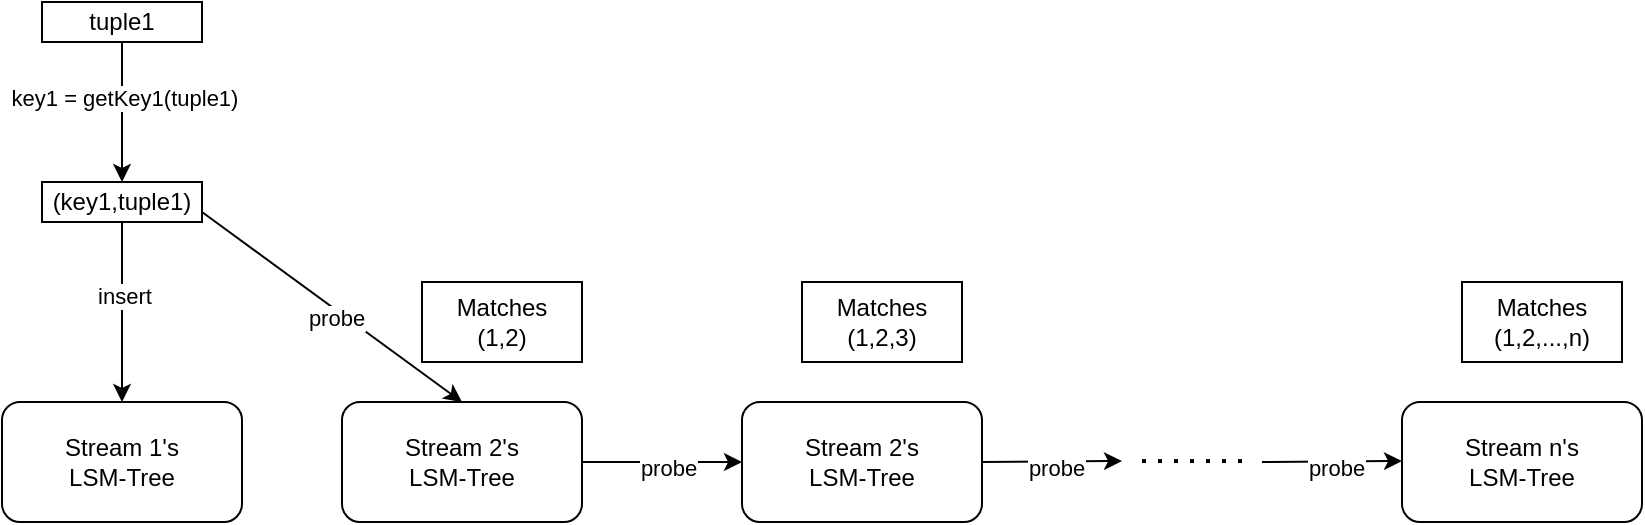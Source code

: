 <mxfile version="22.0.4" type="github">
  <diagram name="第 1 页" id="E1xqAoynhQZB6YTEvSdn">
    <mxGraphModel dx="1026" dy="661" grid="1" gridSize="10" guides="1" tooltips="1" connect="1" arrows="1" fold="1" page="1" pageScale="1" pageWidth="827" pageHeight="1169" math="0" shadow="0">
      <root>
        <mxCell id="0" />
        <mxCell id="1" parent="0" />
        <mxCell id="flCKQIhOCsDCRdV_kYDA-1" value="Stream 1&#39;s&lt;br&gt;LSM-Tree" style="rounded=1;whiteSpace=wrap;html=1;" vertex="1" parent="1">
          <mxGeometry x="60" y="230" width="120" height="60" as="geometry" />
        </mxCell>
        <mxCell id="flCKQIhOCsDCRdV_kYDA-2" value="Stream 2&#39;s&lt;br&gt;LSM-Tree" style="rounded=1;whiteSpace=wrap;html=1;" vertex="1" parent="1">
          <mxGeometry x="230" y="230" width="120" height="60" as="geometry" />
        </mxCell>
        <mxCell id="flCKQIhOCsDCRdV_kYDA-3" value="Stream 2&#39;s&lt;br&gt;LSM-Tree" style="rounded=1;whiteSpace=wrap;html=1;" vertex="1" parent="1">
          <mxGeometry x="430" y="230" width="120" height="60" as="geometry" />
        </mxCell>
        <mxCell id="flCKQIhOCsDCRdV_kYDA-4" value="Stream n&#39;s&lt;br&gt;LSM-Tree" style="rounded=1;whiteSpace=wrap;html=1;" vertex="1" parent="1">
          <mxGeometry x="760" y="230" width="120" height="60" as="geometry" />
        </mxCell>
        <mxCell id="flCKQIhOCsDCRdV_kYDA-5" value="(key1,tuple1)" style="rounded=0;whiteSpace=wrap;html=1;" vertex="1" parent="1">
          <mxGeometry x="80" y="120" width="80" height="20" as="geometry" />
        </mxCell>
        <mxCell id="flCKQIhOCsDCRdV_kYDA-9" value="" style="endArrow=classic;html=1;rounded=0;exitX=1;exitY=0.75;exitDx=0;exitDy=0;entryX=0.5;entryY=0;entryDx=0;entryDy=0;" edge="1" parent="1" source="flCKQIhOCsDCRdV_kYDA-5" target="flCKQIhOCsDCRdV_kYDA-2">
          <mxGeometry width="50" height="50" relative="1" as="geometry">
            <mxPoint x="390" y="370" as="sourcePoint" />
            <mxPoint x="150" y="140" as="targetPoint" />
          </mxGeometry>
        </mxCell>
        <mxCell id="flCKQIhOCsDCRdV_kYDA-12" value="probe" style="edgeLabel;html=1;align=center;verticalAlign=middle;resizable=0;points=[];" vertex="1" connectable="0" parent="flCKQIhOCsDCRdV_kYDA-9">
          <mxGeometry x="0.06" y="-4" relative="1" as="geometry">
            <mxPoint y="-1" as="offset" />
          </mxGeometry>
        </mxCell>
        <mxCell id="flCKQIhOCsDCRdV_kYDA-14" value="" style="endArrow=classic;html=1;rounded=0;exitX=1;exitY=0.5;exitDx=0;exitDy=0;entryX=0;entryY=0.5;entryDx=0;entryDy=0;" edge="1" parent="1" source="flCKQIhOCsDCRdV_kYDA-2" target="flCKQIhOCsDCRdV_kYDA-3">
          <mxGeometry width="50" height="50" relative="1" as="geometry">
            <mxPoint x="160" y="165" as="sourcePoint" />
            <mxPoint x="300" y="240" as="targetPoint" />
          </mxGeometry>
        </mxCell>
        <mxCell id="flCKQIhOCsDCRdV_kYDA-15" value="probe" style="edgeLabel;html=1;align=center;verticalAlign=middle;resizable=0;points=[];" vertex="1" connectable="0" parent="flCKQIhOCsDCRdV_kYDA-14">
          <mxGeometry x="0.06" y="-4" relative="1" as="geometry">
            <mxPoint y="-1" as="offset" />
          </mxGeometry>
        </mxCell>
        <mxCell id="flCKQIhOCsDCRdV_kYDA-18" value="Matches&lt;br&gt;(1,2)" style="whiteSpace=wrap;html=1;" vertex="1" parent="1">
          <mxGeometry x="270" y="170" width="80" height="40" as="geometry" />
        </mxCell>
        <mxCell id="flCKQIhOCsDCRdV_kYDA-19" value="Matches&lt;br&gt;(1,2,3)" style="whiteSpace=wrap;html=1;" vertex="1" parent="1">
          <mxGeometry x="460" y="170" width="80" height="40" as="geometry" />
        </mxCell>
        <mxCell id="flCKQIhOCsDCRdV_kYDA-20" value="" style="endArrow=classic;html=1;rounded=0;entryX=0;entryY=0.5;entryDx=0;entryDy=0;" edge="1" parent="1">
          <mxGeometry width="50" height="50" relative="1" as="geometry">
            <mxPoint x="550" y="260" as="sourcePoint" />
            <mxPoint x="620" y="259.5" as="targetPoint" />
          </mxGeometry>
        </mxCell>
        <mxCell id="flCKQIhOCsDCRdV_kYDA-21" value="probe" style="edgeLabel;html=1;align=center;verticalAlign=middle;resizable=0;points=[];" vertex="1" connectable="0" parent="flCKQIhOCsDCRdV_kYDA-20">
          <mxGeometry x="0.06" y="-4" relative="1" as="geometry">
            <mxPoint y="-1" as="offset" />
          </mxGeometry>
        </mxCell>
        <mxCell id="flCKQIhOCsDCRdV_kYDA-23" value="" style="endArrow=none;dashed=1;html=1;dashPattern=1 3;strokeWidth=2;rounded=0;" edge="1" parent="1">
          <mxGeometry width="50" height="50" relative="1" as="geometry">
            <mxPoint x="630" y="259.5" as="sourcePoint" />
            <mxPoint x="680" y="259.5" as="targetPoint" />
          </mxGeometry>
        </mxCell>
        <mxCell id="flCKQIhOCsDCRdV_kYDA-24" value="" style="endArrow=classic;html=1;rounded=0;entryX=0;entryY=0.5;entryDx=0;entryDy=0;" edge="1" parent="1">
          <mxGeometry width="50" height="50" relative="1" as="geometry">
            <mxPoint x="690" y="260" as="sourcePoint" />
            <mxPoint x="760" y="259.5" as="targetPoint" />
          </mxGeometry>
        </mxCell>
        <mxCell id="flCKQIhOCsDCRdV_kYDA-25" value="probe" style="edgeLabel;html=1;align=center;verticalAlign=middle;resizable=0;points=[];" vertex="1" connectable="0" parent="flCKQIhOCsDCRdV_kYDA-24">
          <mxGeometry x="0.06" y="-4" relative="1" as="geometry">
            <mxPoint y="-1" as="offset" />
          </mxGeometry>
        </mxCell>
        <mxCell id="flCKQIhOCsDCRdV_kYDA-26" value="Matches&lt;br&gt;(1,2,...,n)" style="whiteSpace=wrap;html=1;" vertex="1" parent="1">
          <mxGeometry x="790" y="170" width="80" height="40" as="geometry" />
        </mxCell>
        <mxCell id="flCKQIhOCsDCRdV_kYDA-28" value="" style="endArrow=classic;html=1;rounded=0;exitX=0.5;exitY=1;exitDx=0;exitDy=0;entryX=0.5;entryY=0;entryDx=0;entryDy=0;" edge="1" parent="1" source="flCKQIhOCsDCRdV_kYDA-5" target="flCKQIhOCsDCRdV_kYDA-1">
          <mxGeometry width="50" height="50" relative="1" as="geometry">
            <mxPoint x="390" y="370" as="sourcePoint" />
            <mxPoint x="440" y="320" as="targetPoint" />
          </mxGeometry>
        </mxCell>
        <mxCell id="flCKQIhOCsDCRdV_kYDA-29" value="insert" style="edgeLabel;html=1;align=center;verticalAlign=middle;resizable=0;points=[];" vertex="1" connectable="0" parent="flCKQIhOCsDCRdV_kYDA-28">
          <mxGeometry x="-0.183" y="1" relative="1" as="geometry">
            <mxPoint as="offset" />
          </mxGeometry>
        </mxCell>
        <mxCell id="flCKQIhOCsDCRdV_kYDA-30" value="tuple1" style="rounded=0;whiteSpace=wrap;html=1;" vertex="1" parent="1">
          <mxGeometry x="80" y="30" width="80" height="20" as="geometry" />
        </mxCell>
        <mxCell id="flCKQIhOCsDCRdV_kYDA-32" value="" style="endArrow=classic;html=1;rounded=0;exitX=0.5;exitY=1;exitDx=0;exitDy=0;entryX=0.5;entryY=0;entryDx=0;entryDy=0;" edge="1" parent="1" source="flCKQIhOCsDCRdV_kYDA-30" target="flCKQIhOCsDCRdV_kYDA-5">
          <mxGeometry width="50" height="50" relative="1" as="geometry">
            <mxPoint x="390" y="370" as="sourcePoint" />
            <mxPoint x="440" y="320" as="targetPoint" />
          </mxGeometry>
        </mxCell>
        <mxCell id="flCKQIhOCsDCRdV_kYDA-33" value="key1 = getKey1(tuple1)" style="edgeLabel;html=1;align=center;verticalAlign=middle;resizable=0;points=[];" vertex="1" connectable="0" parent="flCKQIhOCsDCRdV_kYDA-32">
          <mxGeometry x="-0.2" y="1" relative="1" as="geometry">
            <mxPoint as="offset" />
          </mxGeometry>
        </mxCell>
      </root>
    </mxGraphModel>
  </diagram>
</mxfile>
